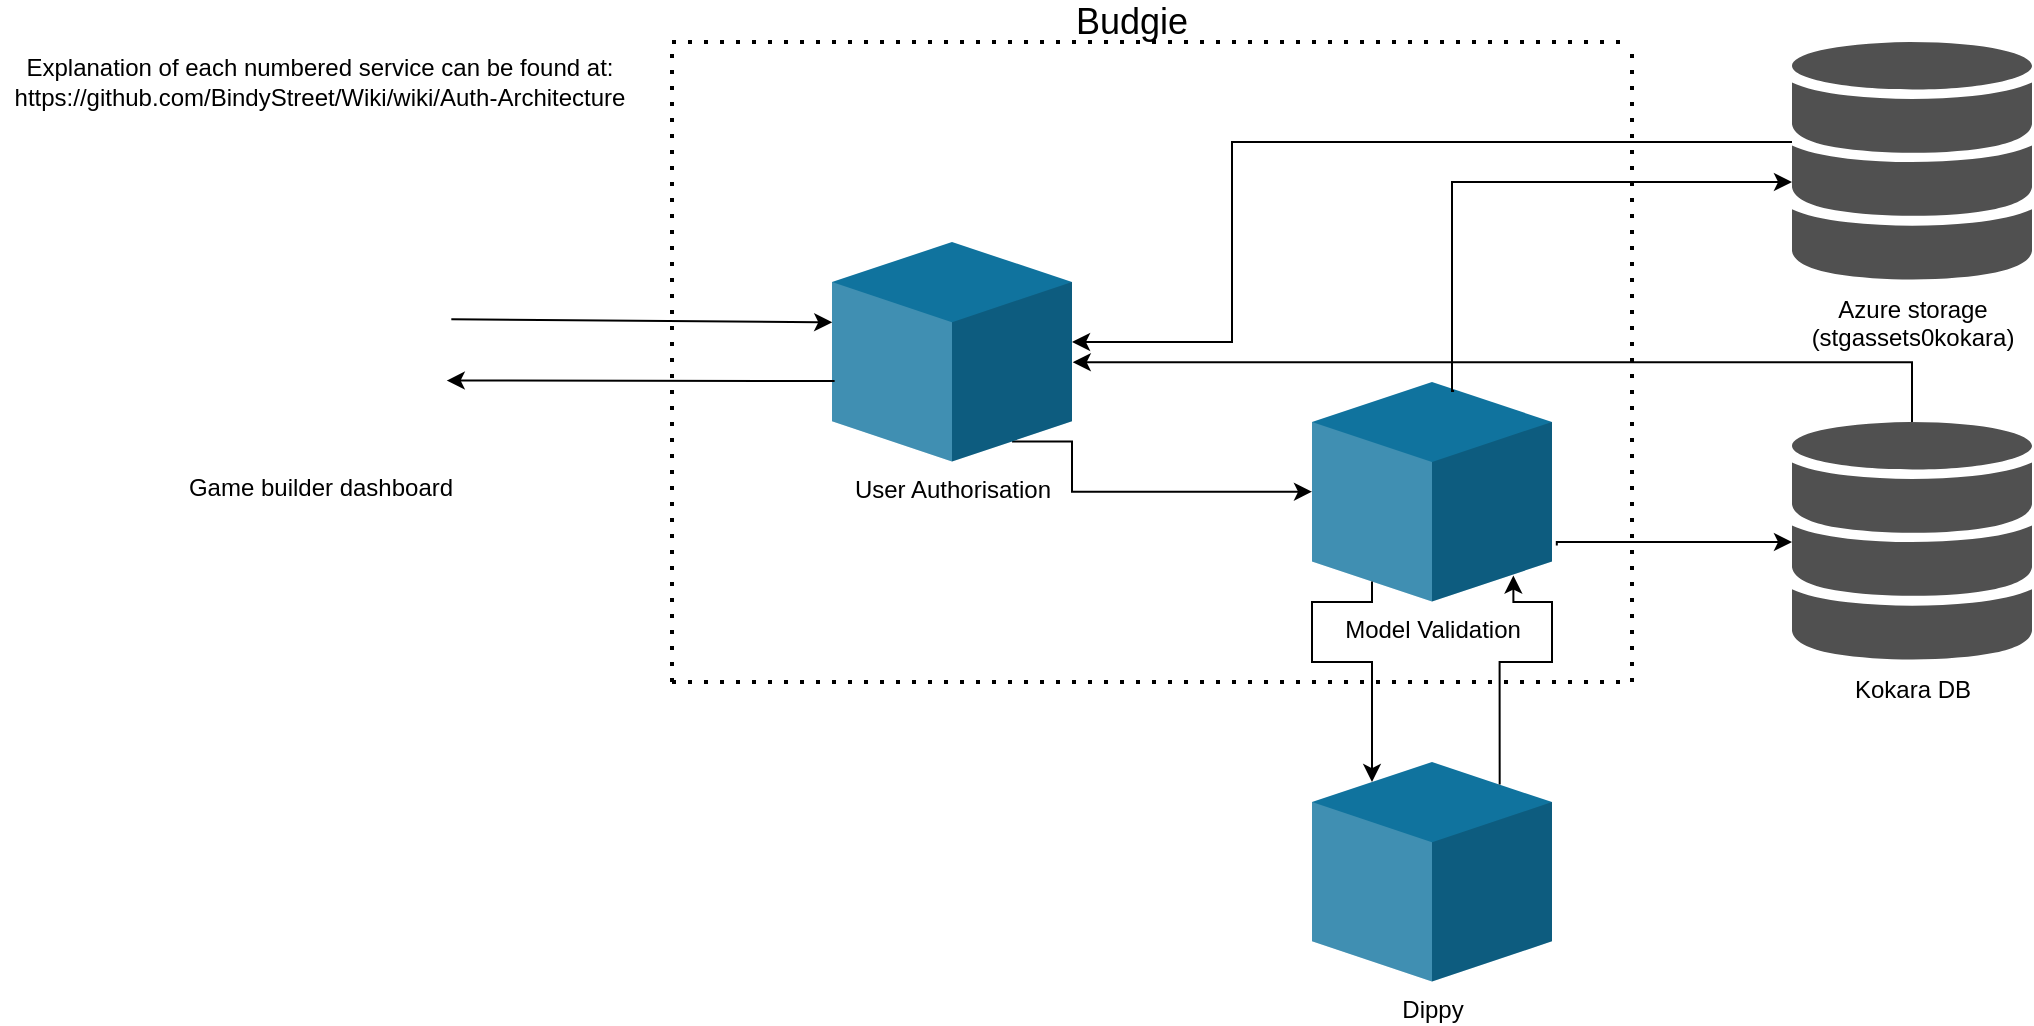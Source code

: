 <mxfile version="13.9.7" type="github">
  <diagram id="JN9SQGumUfse3FGNZzMo" name="Page-1">
    <mxGraphModel dx="1367" dy="663" grid="1" gridSize="10" guides="1" tooltips="1" connect="1" arrows="1" fold="1" page="1" pageScale="1" pageWidth="827" pageHeight="1169" math="0" shadow="0">
      <root>
        <mxCell id="0" />
        <mxCell id="1" parent="0" />
        <mxCell id="XRyb0xycZNulAZf5XCpH-14" value="Kokara DB" style="shadow=0;dashed=0;html=1;strokeColor=none;fillColor=#505050;labelPosition=center;verticalLabelPosition=bottom;verticalAlign=top;outlineConnect=0;align=center;shape=mxgraph.office.databases.database_mini_3;" vertex="1" parent="1">
          <mxGeometry x="1160" y="630" width="120" height="120" as="geometry" />
        </mxCell>
        <mxCell id="XRyb0xycZNulAZf5XCpH-36" value="" style="endArrow=classic;html=1;entryX=0.001;entryY=0.366;entryDx=0;entryDy=0;entryPerimeter=0;exitX=1.013;exitY=0.445;exitDx=0;exitDy=0;exitPerimeter=0;" edge="1" parent="1" target="XRyb0xycZNulAZf5XCpH-17">
          <mxGeometry width="50" height="50" relative="1" as="geometry">
            <mxPoint x="489.664" y="578.67" as="sourcePoint" />
            <mxPoint x="680" y="500" as="targetPoint" />
          </mxGeometry>
        </mxCell>
        <mxCell id="XRyb0xycZNulAZf5XCpH-68" value="" style="group" vertex="1" connectable="0" parent="1">
          <mxGeometry x="600" y="440" width="480" height="320" as="geometry" />
        </mxCell>
        <mxCell id="XRyb0xycZNulAZf5XCpH-31" value="" style="endArrow=none;dashed=1;html=1;dashPattern=1 3;strokeWidth=2;" edge="1" parent="XRyb0xycZNulAZf5XCpH-68">
          <mxGeometry width="36.923" height="45.714" as="geometry">
            <mxPoint y="320" as="sourcePoint" />
            <mxPoint as="targetPoint" />
          </mxGeometry>
        </mxCell>
        <mxCell id="XRyb0xycZNulAZf5XCpH-32" value="" style="endArrow=none;dashed=1;html=1;dashPattern=1 3;strokeWidth=2;" edge="1" parent="XRyb0xycZNulAZf5XCpH-68">
          <mxGeometry width="36.923" height="45.714" as="geometry">
            <mxPoint x="480" y="320" as="sourcePoint" />
            <mxPoint x="480" as="targetPoint" />
          </mxGeometry>
        </mxCell>
        <mxCell id="XRyb0xycZNulAZf5XCpH-33" value="" style="endArrow=none;dashed=1;html=1;dashPattern=1 3;strokeWidth=2;" edge="1" parent="XRyb0xycZNulAZf5XCpH-68">
          <mxGeometry width="36.923" height="45.714" as="geometry">
            <mxPoint as="sourcePoint" />
            <mxPoint x="480" as="targetPoint" />
          </mxGeometry>
        </mxCell>
        <mxCell id="XRyb0xycZNulAZf5XCpH-34" value="" style="endArrow=none;dashed=1;html=1;dashPattern=1 3;strokeWidth=2;" edge="1" parent="XRyb0xycZNulAZf5XCpH-68">
          <mxGeometry width="36.923" height="45.714" as="geometry">
            <mxPoint y="320" as="sourcePoint" />
            <mxPoint x="480" y="320" as="targetPoint" />
          </mxGeometry>
        </mxCell>
        <mxCell id="XRyb0xycZNulAZf5XCpH-81" style="edgeStyle=orthogonalEdgeStyle;rounded=0;orthogonalLoop=1;jettySize=auto;html=1;entryX=0;entryY=0;entryDx=0;entryDy=54.855;entryPerimeter=0;exitX=0;exitY=0;exitDx=90;exitDy=99.694;exitPerimeter=0;" edge="1" parent="XRyb0xycZNulAZf5XCpH-68" source="XRyb0xycZNulAZf5XCpH-17" target="XRyb0xycZNulAZf5XCpH-49">
          <mxGeometry relative="1" as="geometry">
            <mxPoint x="240" y="160" as="sourcePoint" />
            <mxPoint x="320" y="160" as="targetPoint" />
            <Array as="points">
              <mxPoint x="200" y="200" />
              <mxPoint x="200" y="225" />
            </Array>
          </mxGeometry>
        </mxCell>
        <mxCell id="XRyb0xycZNulAZf5XCpH-17" value="User Authorisation" style="verticalLabelPosition=bottom;verticalAlign=top;html=1;shape=mxgraph.infographic.shadedCube;isoAngle=10.53;fillColor=#10739E;strokeColor=none;" vertex="1" parent="XRyb0xycZNulAZf5XCpH-68">
          <mxGeometry x="80" y="100" width="120" height="109.71" as="geometry" />
        </mxCell>
        <mxCell id="XRyb0xycZNulAZf5XCpH-49" value="Model Validation" style="verticalLabelPosition=bottom;verticalAlign=top;html=1;shape=mxgraph.infographic.shadedCube;isoAngle=10.5;fillColor=#10739E;strokeColor=none;" vertex="1" parent="XRyb0xycZNulAZf5XCpH-68">
          <mxGeometry x="320" y="170" width="120" height="109.71" as="geometry" />
        </mxCell>
        <mxCell id="XRyb0xycZNulAZf5XCpH-103" value="" style="shape=image;html=1;verticalAlign=top;verticalLabelPosition=bottom;labelBackgroundColor=#ffffff;imageAspect=0;aspect=fixed;image=https://cdn3.iconfinder.com/data/icons/letters-and-numbers-1/32/number_2_blue-128.png" vertex="1" parent="XRyb0xycZNulAZf5XCpH-68">
          <mxGeometry x="70" y="100" width="20" height="20" as="geometry" />
        </mxCell>
        <mxCell id="XRyb0xycZNulAZf5XCpH-104" value="" style="shape=image;html=1;verticalAlign=top;verticalLabelPosition=bottom;labelBackgroundColor=#ffffff;imageAspect=0;aspect=fixed;image=https://cdn3.iconfinder.com/data/icons/letters-and-numbers-1/32/number_3_blue-128.png" vertex="1" parent="XRyb0xycZNulAZf5XCpH-68">
          <mxGeometry x="310" y="170" width="20" height="20" as="geometry" />
        </mxCell>
        <mxCell id="XRyb0xycZNulAZf5XCpH-78" value="" style="endArrow=classic;html=1;exitX=0.011;exitY=0.634;exitDx=0;exitDy=0;exitPerimeter=0;entryX=0.995;entryY=0.684;entryDx=0;entryDy=0;entryPerimeter=0;" edge="1" parent="1" source="XRyb0xycZNulAZf5XCpH-17">
          <mxGeometry x="10" y="10" width="37.5" height="50" as="geometry">
            <mxPoint x="808.152" y="591.607" as="sourcePoint" />
            <mxPoint x="487.36" y="609.262" as="targetPoint" />
          </mxGeometry>
        </mxCell>
        <mxCell id="XRyb0xycZNulAZf5XCpH-83" style="edgeStyle=orthogonalEdgeStyle;rounded=0;orthogonalLoop=1;jettySize=auto;html=1;exitX=1.02;exitY=0.745;exitDx=0;exitDy=0;exitPerimeter=0;" edge="1" parent="1" source="XRyb0xycZNulAZf5XCpH-49" target="XRyb0xycZNulAZf5XCpH-14">
          <mxGeometry relative="1" as="geometry">
            <Array as="points">
              <mxPoint x="1042" y="690" />
            </Array>
          </mxGeometry>
        </mxCell>
        <mxCell id="XRyb0xycZNulAZf5XCpH-84" style="edgeStyle=orthogonalEdgeStyle;rounded=0;orthogonalLoop=1;jettySize=auto;html=1;entryX=1.003;entryY=0.548;entryDx=0;entryDy=0;entryPerimeter=0;" edge="1" parent="1" source="XRyb0xycZNulAZf5XCpH-14" target="XRyb0xycZNulAZf5XCpH-17">
          <mxGeometry relative="1" as="geometry">
            <mxPoint x="1230" y="610" as="sourcePoint" />
            <mxPoint x="810" y="600" as="targetPoint" />
            <Array as="points">
              <mxPoint x="1220" y="600" />
            </Array>
          </mxGeometry>
        </mxCell>
        <mxCell id="XRyb0xycZNulAZf5XCpH-85" value="Azure storage&lt;br&gt;(stgassets0kokara)" style="shadow=0;dashed=0;html=1;strokeColor=none;fillColor=#505050;labelPosition=center;verticalLabelPosition=bottom;verticalAlign=top;outlineConnect=0;align=center;shape=mxgraph.office.databases.database_mini_3;" vertex="1" parent="1">
          <mxGeometry x="1160" y="440" width="120" height="120" as="geometry" />
        </mxCell>
        <mxCell id="XRyb0xycZNulAZf5XCpH-86" style="edgeStyle=orthogonalEdgeStyle;rounded=0;orthogonalLoop=1;jettySize=auto;html=1;exitX=0.592;exitY=0.041;exitDx=0;exitDy=0;exitPerimeter=0;" edge="1" parent="1" source="XRyb0xycZNulAZf5XCpH-49" target="XRyb0xycZNulAZf5XCpH-85">
          <mxGeometry relative="1" as="geometry">
            <mxPoint x="990" y="610" as="sourcePoint" />
            <mxPoint x="1170" y="570" as="targetPoint" />
            <Array as="points">
              <mxPoint x="990" y="615" />
              <mxPoint x="990" y="510" />
            </Array>
          </mxGeometry>
        </mxCell>
        <mxCell id="XRyb0xycZNulAZf5XCpH-87" style="edgeStyle=orthogonalEdgeStyle;rounded=0;orthogonalLoop=1;jettySize=auto;html=1;" edge="1" parent="1" source="XRyb0xycZNulAZf5XCpH-85">
          <mxGeometry relative="1" as="geometry">
            <mxPoint x="1170" y="680.034" as="sourcePoint" />
            <mxPoint x="800" y="590" as="targetPoint" />
            <Array as="points">
              <mxPoint x="880" y="490" />
              <mxPoint x="880" y="590" />
            </Array>
          </mxGeometry>
        </mxCell>
        <mxCell id="XRyb0xycZNulAZf5XCpH-89" value="Dippy&lt;br&gt;" style="verticalLabelPosition=bottom;verticalAlign=top;html=1;shape=mxgraph.infographic.shadedCube;isoAngle=10.53;fillColor=#10739E;strokeColor=none;" vertex="1" parent="1">
          <mxGeometry x="920" y="800" width="120" height="109.71" as="geometry" />
        </mxCell>
        <mxCell id="XRyb0xycZNulAZf5XCpH-91" style="edgeStyle=orthogonalEdgeStyle;rounded=0;orthogonalLoop=1;jettySize=auto;html=1;exitX=0;exitY=0;exitDx=30;exitDy=99.723;exitPerimeter=0;entryX=0;entryY=0;entryDx=30;entryDy=10.016;entryPerimeter=0;" edge="1" parent="1" source="XRyb0xycZNulAZf5XCpH-49" target="XRyb0xycZNulAZf5XCpH-89">
          <mxGeometry relative="1" as="geometry">
            <mxPoint x="1040" y="790.004" as="sourcePoint" />
            <mxPoint x="1190" y="790" as="targetPoint" />
            <Array as="points">
              <mxPoint x="950" y="720" />
              <mxPoint x="920" y="720" />
              <mxPoint x="920" y="750" />
              <mxPoint x="950" y="750" />
            </Array>
          </mxGeometry>
        </mxCell>
        <mxCell id="XRyb0xycZNulAZf5XCpH-92" style="edgeStyle=orthogonalEdgeStyle;rounded=0;orthogonalLoop=1;jettySize=auto;html=1;exitX=0.782;exitY=0.103;exitDx=0;exitDy=0;exitPerimeter=0;entryX=0.839;entryY=0.882;entryDx=0;entryDy=0;entryPerimeter=0;" edge="1" parent="1" source="XRyb0xycZNulAZf5XCpH-89" target="XRyb0xycZNulAZf5XCpH-49">
          <mxGeometry relative="1" as="geometry">
            <mxPoint x="960" y="719.723" as="sourcePoint" />
            <mxPoint x="960" y="820.016" as="targetPoint" />
            <Array as="points">
              <mxPoint x="1014" y="750" />
              <mxPoint x="1040" y="750" />
              <mxPoint x="1040" y="720" />
              <mxPoint x="1021" y="720" />
            </Array>
          </mxGeometry>
        </mxCell>
        <mxCell id="XRyb0xycZNulAZf5XCpH-96" value="Game builder dashboard" style="shape=image;html=1;verticalAlign=top;verticalLabelPosition=bottom;labelBackgroundColor=#ffffff;imageAspect=0;aspect=fixed;image=https://cdn0.iconfinder.com/data/icons/small-n-flat/24/678106-window-layout-128.png" vertex="1" parent="1">
          <mxGeometry x="360" y="521" width="128" height="128" as="geometry" />
        </mxCell>
        <mxCell id="XRyb0xycZNulAZf5XCpH-102" value="" style="shape=image;html=1;verticalAlign=top;verticalLabelPosition=bottom;labelBackgroundColor=#ffffff;imageAspect=0;aspect=fixed;image=https://cdn3.iconfinder.com/data/icons/letters-and-numbers-1/32/number_1_blue-128.png" vertex="1" parent="1">
          <mxGeometry x="360" y="510" width="20" height="20" as="geometry" />
        </mxCell>
        <mxCell id="XRyb0xycZNulAZf5XCpH-105" value="" style="shape=image;html=1;verticalAlign=top;verticalLabelPosition=bottom;labelBackgroundColor=#ffffff;imageAspect=0;aspect=fixed;image=https://cdn3.iconfinder.com/data/icons/letters-and-numbers-1/32/number_4_blue-128.png" vertex="1" parent="1">
          <mxGeometry x="910" y="800" width="20" height="20" as="geometry" />
        </mxCell>
        <mxCell id="XRyb0xycZNulAZf5XCpH-106" value="" style="shape=image;html=1;verticalAlign=top;verticalLabelPosition=bottom;labelBackgroundColor=#ffffff;imageAspect=0;aspect=fixed;image=https://cdn3.iconfinder.com/data/icons/letters-and-numbers-1/32/number_5_blue-128.png" vertex="1" parent="1">
          <mxGeometry x="1150" y="430" width="20" height="20" as="geometry" />
        </mxCell>
        <mxCell id="XRyb0xycZNulAZf5XCpH-107" value="" style="shape=image;html=1;verticalAlign=top;verticalLabelPosition=bottom;labelBackgroundColor=#ffffff;imageAspect=0;aspect=fixed;image=https://cdn3.iconfinder.com/data/icons/letters-and-numbers-1/32/number_6_blue-128.png" vertex="1" parent="1">
          <mxGeometry x="1150" y="620" width="20" height="20" as="geometry" />
        </mxCell>
        <UserObject label="Explanation of each numbered service can be found at:&lt;br&gt;https://github.com/BindyStreet/Wiki/wiki/Auth-Architecture" link="https://github.com/BindyStreet/Wiki/wiki/Auth-Architecture" id="XRyb0xycZNulAZf5XCpH-108">
          <mxCell style="text;html=1;strokeColor=none;fillColor=none;align=center;verticalAlign=middle;whiteSpace=wrap;rounded=0;" vertex="1" parent="1">
            <mxGeometry x="264" y="430" width="320" height="60" as="geometry" />
          </mxCell>
        </UserObject>
        <mxCell id="XRyb0xycZNulAZf5XCpH-69" value="&lt;font style=&quot;font-size: 18px&quot;&gt;Budgie&lt;/font&gt;" style="text;html=1;strokeColor=none;fillColor=none;align=center;verticalAlign=middle;whiteSpace=wrap;rounded=0;" vertex="1" parent="1">
          <mxGeometry x="810" y="420" width="40" height="20" as="geometry" />
        </mxCell>
      </root>
    </mxGraphModel>
  </diagram>
</mxfile>
